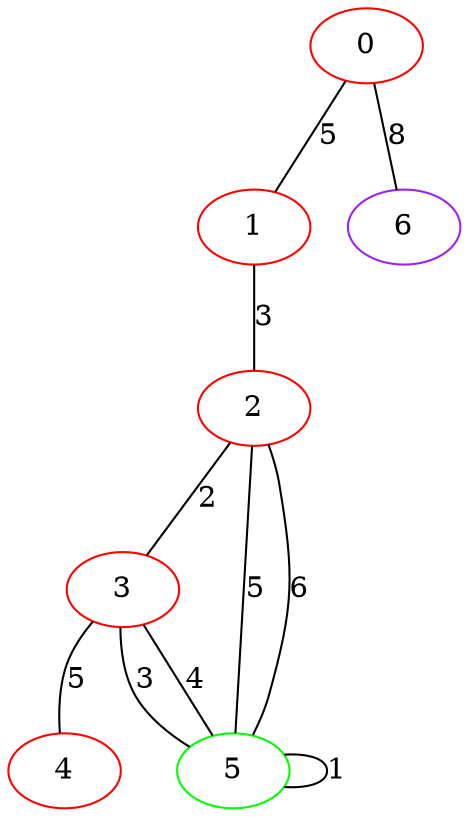 graph "" {
0 [color=red, weight=1];
1 [color=red, weight=1];
2 [color=red, weight=1];
3 [color=red, weight=1];
4 [color=red, weight=1];
5 [color=green, weight=2];
6 [color=purple, weight=4];
0 -- 1  [key=0, label=5];
0 -- 6  [key=0, label=8];
1 -- 2  [key=0, label=3];
2 -- 3  [key=0, label=2];
2 -- 5  [key=0, label=5];
2 -- 5  [key=1, label=6];
3 -- 4  [key=0, label=5];
3 -- 5  [key=0, label=3];
3 -- 5  [key=1, label=4];
5 -- 5  [key=0, label=1];
}
